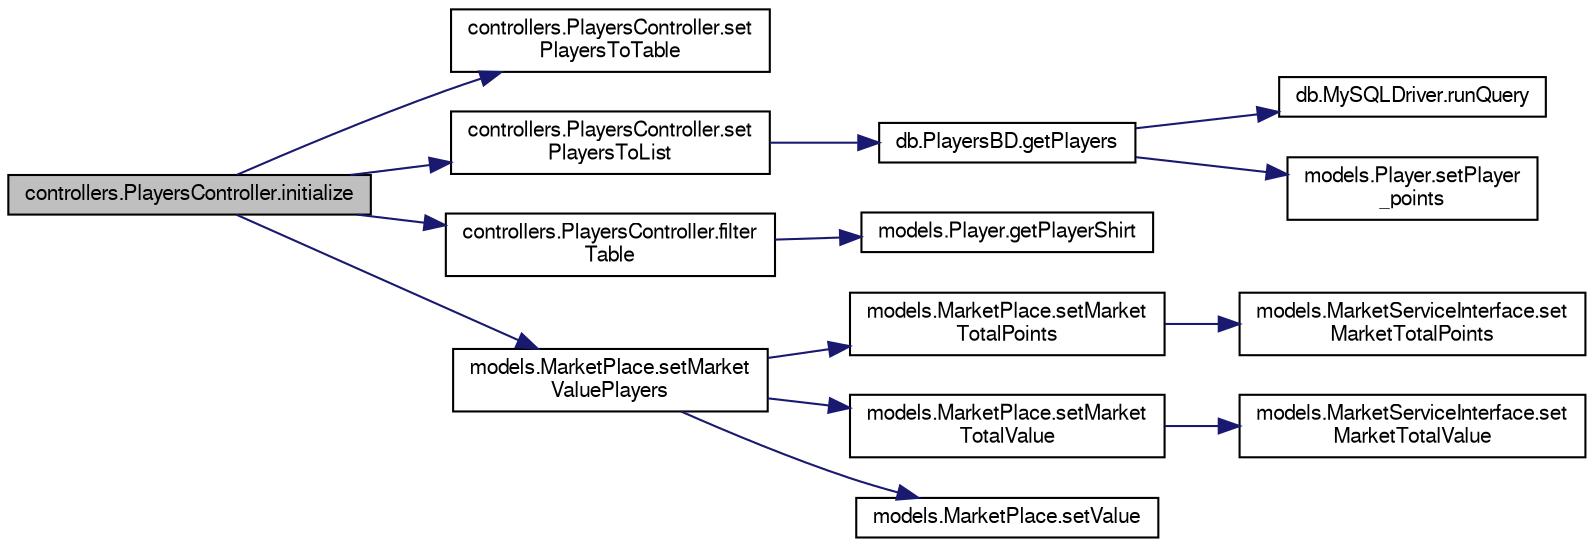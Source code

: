 digraph "controllers.PlayersController.initialize"
{
  bgcolor="transparent";
  edge [fontname="FreeSans",fontsize="10",labelfontname="FreeSans",labelfontsize="10"];
  node [fontname="FreeSans",fontsize="10",shape=record];
  rankdir="LR";
  Node2 [label="controllers.PlayersController.initialize",height=0.2,width=0.4,color="black", fillcolor="grey75", style="filled", fontcolor="black"];
  Node2 -> Node3 [color="midnightblue",fontsize="10",style="solid",fontname="FreeSans"];
  Node3 [label="controllers.PlayersController.set\lPlayersToTable",height=0.2,width=0.4,color="black",URL="$classcontrollers_1_1PlayersController.html#a16e373c07455d1fb60b98d8205a774c9"];
  Node2 -> Node4 [color="midnightblue",fontsize="10",style="solid",fontname="FreeSans"];
  Node4 [label="controllers.PlayersController.set\lPlayersToList",height=0.2,width=0.4,color="black",URL="$classcontrollers_1_1PlayersController.html#a869b5ad9ea66ec06da3c1175777821d9"];
  Node4 -> Node5 [color="midnightblue",fontsize="10",style="solid",fontname="FreeSans"];
  Node5 [label="db.PlayersBD.getPlayers",height=0.2,width=0.4,color="black",URL="$classdb_1_1PlayersBD.html#a3c8e0a23666c923eb0a53a99804fd191"];
  Node5 -> Node6 [color="midnightblue",fontsize="10",style="solid",fontname="FreeSans"];
  Node6 [label="db.MySQLDriver.runQuery",height=0.2,width=0.4,color="black",URL="$classdb_1_1MySQLDriver.html#a88dbd83b514760694646f5cac76e9024"];
  Node5 -> Node7 [color="midnightblue",fontsize="10",style="solid",fontname="FreeSans"];
  Node7 [label="models.Player.setPlayer\l_points",height=0.2,width=0.4,color="black",URL="$classmodels_1_1Player.html#ab621eebf1b2ca19f257f53879acc2c70"];
  Node2 -> Node8 [color="midnightblue",fontsize="10",style="solid",fontname="FreeSans"];
  Node8 [label="controllers.PlayersController.filter\lTable",height=0.2,width=0.4,color="black",URL="$classcontrollers_1_1PlayersController.html#ae9430140cb5df34dee20269fc731429b"];
  Node8 -> Node9 [color="midnightblue",fontsize="10",style="solid",fontname="FreeSans"];
  Node9 [label="models.Player.getPlayerShirt",height=0.2,width=0.4,color="black",URL="$classmodels_1_1Player.html#a580441acb7a56e110ca33819741aa45c"];
  Node2 -> Node10 [color="midnightblue",fontsize="10",style="solid",fontname="FreeSans"];
  Node10 [label="models.MarketPlace.setMarket\lValuePlayers",height=0.2,width=0.4,color="black",URL="$classmodels_1_1MarketPlace.html#a21822f0be2ed619092650476568af7d0"];
  Node10 -> Node11 [color="midnightblue",fontsize="10",style="solid",fontname="FreeSans"];
  Node11 [label="models.MarketPlace.setMarket\lTotalPoints",height=0.2,width=0.4,color="black",URL="$classmodels_1_1MarketPlace.html#ac058d1463c7a19648efc31694331f747"];
  Node11 -> Node12 [color="midnightblue",fontsize="10",style="solid",fontname="FreeSans"];
  Node12 [label="models.MarketServiceInterface.set\lMarketTotalPoints",height=0.2,width=0.4,color="black",URL="$interfacemodels_1_1MarketServiceInterface.html#adcd09467dc21c5770e87d2ea2fb4f618"];
  Node10 -> Node13 [color="midnightblue",fontsize="10",style="solid",fontname="FreeSans"];
  Node13 [label="models.MarketPlace.setMarket\lTotalValue",height=0.2,width=0.4,color="black",URL="$classmodels_1_1MarketPlace.html#aff0d65e90fa6a80b72cd4eaec3927b27"];
  Node13 -> Node14 [color="midnightblue",fontsize="10",style="solid",fontname="FreeSans"];
  Node14 [label="models.MarketServiceInterface.set\lMarketTotalValue",height=0.2,width=0.4,color="black",URL="$interfacemodels_1_1MarketServiceInterface.html#abdeb9f449f3c08242037a47e5e933871"];
  Node10 -> Node15 [color="midnightblue",fontsize="10",style="solid",fontname="FreeSans"];
  Node15 [label="models.MarketPlace.setValue",height=0.2,width=0.4,color="black",URL="$classmodels_1_1MarketPlace.html#a5eb091c04ecbcee29a78125ed9b94b30"];
}
